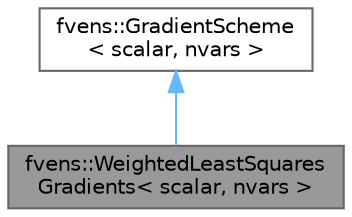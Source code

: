 digraph "fvens::WeightedLeastSquaresGradients&lt; scalar, nvars &gt;"
{
 // LATEX_PDF_SIZE
  bgcolor="transparent";
  edge [fontname=Helvetica,fontsize=10,labelfontname=Helvetica,labelfontsize=10];
  node [fontname=Helvetica,fontsize=10,shape=box,height=0.2,width=0.4];
  Node1 [id="Node000001",label="fvens::WeightedLeastSquares\lGradients\< scalar, nvars \>",height=0.2,width=0.4,color="gray40", fillcolor="grey60", style="filled", fontcolor="black",tooltip="Class implementing linear weighted least-squares reconstruction."];
  Node2 -> Node1 [id="edge1_Node000001_Node000002",dir="back",color="steelblue1",style="solid",tooltip=" "];
  Node2 [id="Node000002",label="fvens::GradientScheme\l\< scalar, nvars \>",height=0.2,width=0.4,color="gray40", fillcolor="white", style="filled",URL="$classfvens_1_1GradientScheme.html",tooltip="Abstract class for solution gradient computation schemes."];
}

